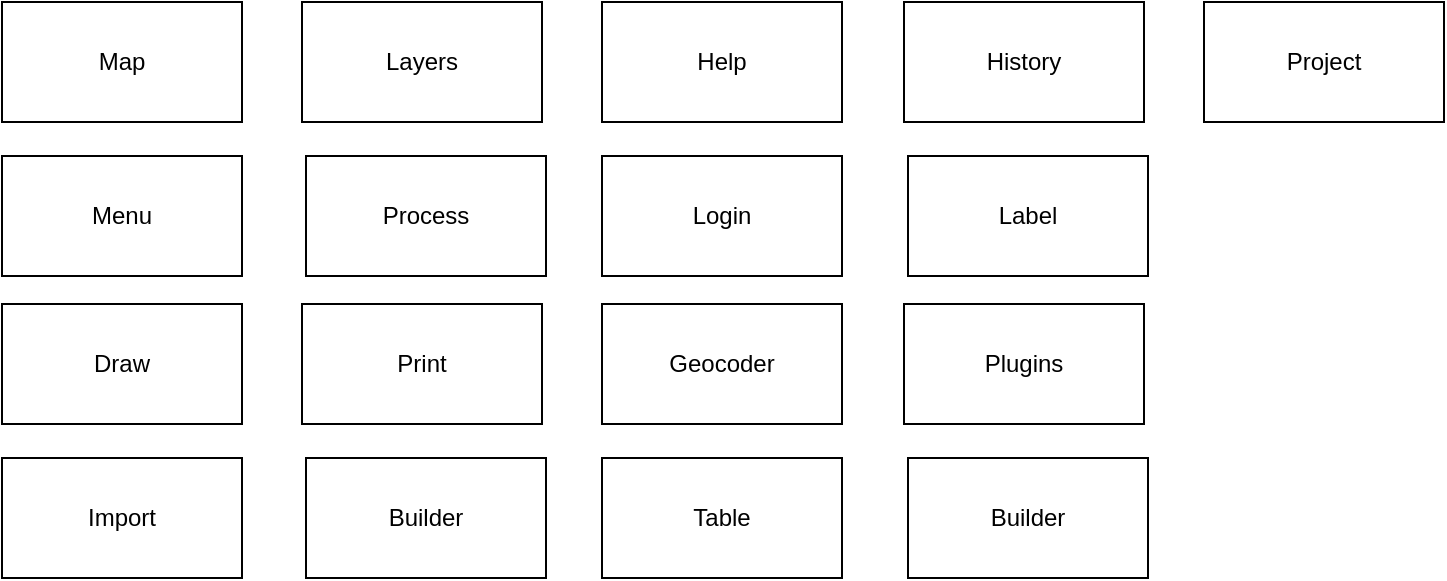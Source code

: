 <mxfile>
    <diagram id="CWb_n4CAjd2z9gFYFfTj" name="Class">
        <mxGraphModel dx="832" dy="353" grid="0" gridSize="10" guides="1" tooltips="1" connect="1" arrows="1" fold="1" page="1" pageScale="1" pageWidth="1169" pageHeight="827" math="0" shadow="0">
            <root>
                <mxCell id="0"/>
                <mxCell id="1" parent="0"/>
                <mxCell id="109" value="Login" style="rounded=0;whiteSpace=wrap;html=1;" parent="1" vertex="1">
                    <mxGeometry x="434" y="263" width="120" height="60" as="geometry"/>
                </mxCell>
                <mxCell id="110" value="Help" style="rounded=0;whiteSpace=wrap;html=1;" parent="1" vertex="1">
                    <mxGeometry x="434" y="186" width="120" height="60" as="geometry"/>
                </mxCell>
                <mxCell id="111" value="Process" style="rounded=0;whiteSpace=wrap;html=1;" parent="1" vertex="1">
                    <mxGeometry x="286" y="263" width="120" height="60" as="geometry"/>
                </mxCell>
                <mxCell id="112" value="Layers" style="rounded=0;whiteSpace=wrap;html=1;" parent="1" vertex="1">
                    <mxGeometry x="284" y="186" width="120" height="60" as="geometry"/>
                </mxCell>
                <mxCell id="113" value="Menu" style="rounded=0;whiteSpace=wrap;html=1;" parent="1" vertex="1">
                    <mxGeometry x="134" y="263" width="120" height="60" as="geometry"/>
                </mxCell>
                <mxCell id="114" value="Map" style="rounded=0;whiteSpace=wrap;html=1;" parent="1" vertex="1">
                    <mxGeometry x="134" y="186" width="120" height="60" as="geometry"/>
                </mxCell>
                <mxCell id="115" value="Table" style="rounded=0;whiteSpace=wrap;html=1;" parent="1" vertex="1">
                    <mxGeometry x="434" y="414" width="120" height="60" as="geometry"/>
                </mxCell>
                <mxCell id="116" value="Geocoder" style="rounded=0;whiteSpace=wrap;html=1;" parent="1" vertex="1">
                    <mxGeometry x="434" y="337" width="120" height="60" as="geometry"/>
                </mxCell>
                <mxCell id="117" value="Builder" style="rounded=0;whiteSpace=wrap;html=1;" parent="1" vertex="1">
                    <mxGeometry x="286" y="414" width="120" height="60" as="geometry"/>
                </mxCell>
                <mxCell id="118" value="Print" style="rounded=0;whiteSpace=wrap;html=1;" parent="1" vertex="1">
                    <mxGeometry x="284" y="337" width="120" height="60" as="geometry"/>
                </mxCell>
                <mxCell id="119" value="Import" style="rounded=0;whiteSpace=wrap;html=1;" parent="1" vertex="1">
                    <mxGeometry x="134" y="414" width="120" height="60" as="geometry"/>
                </mxCell>
                <mxCell id="120" value="Draw" style="rounded=0;whiteSpace=wrap;html=1;" parent="1" vertex="1">
                    <mxGeometry x="134" y="337" width="120" height="60" as="geometry"/>
                </mxCell>
                <mxCell id="uoo7UDj4XoM6Ld0TAv-9-122" value="Project" style="rounded=0;whiteSpace=wrap;html=1;" parent="1" vertex="1">
                    <mxGeometry x="735" y="186" width="120" height="60" as="geometry"/>
                </mxCell>
                <mxCell id="uoo7UDj4XoM6Ld0TAv-9-123" value="Label" style="rounded=0;whiteSpace=wrap;html=1;" parent="1" vertex="1">
                    <mxGeometry x="587" y="263" width="120" height="60" as="geometry"/>
                </mxCell>
                <mxCell id="uoo7UDj4XoM6Ld0TAv-9-124" value="History" style="rounded=0;whiteSpace=wrap;html=1;" parent="1" vertex="1">
                    <mxGeometry x="585" y="186" width="120" height="60" as="geometry"/>
                </mxCell>
                <mxCell id="uoo7UDj4XoM6Ld0TAv-9-127" value="Builder" style="rounded=0;whiteSpace=wrap;html=1;" parent="1" vertex="1">
                    <mxGeometry x="587" y="414" width="120" height="60" as="geometry"/>
                </mxCell>
                <mxCell id="uoo7UDj4XoM6Ld0TAv-9-128" value="Plugins" style="rounded=0;whiteSpace=wrap;html=1;" parent="1" vertex="1">
                    <mxGeometry x="585" y="337" width="120" height="60" as="geometry"/>
                </mxCell>
            </root>
        </mxGraphModel>
    </diagram>
</mxfile>